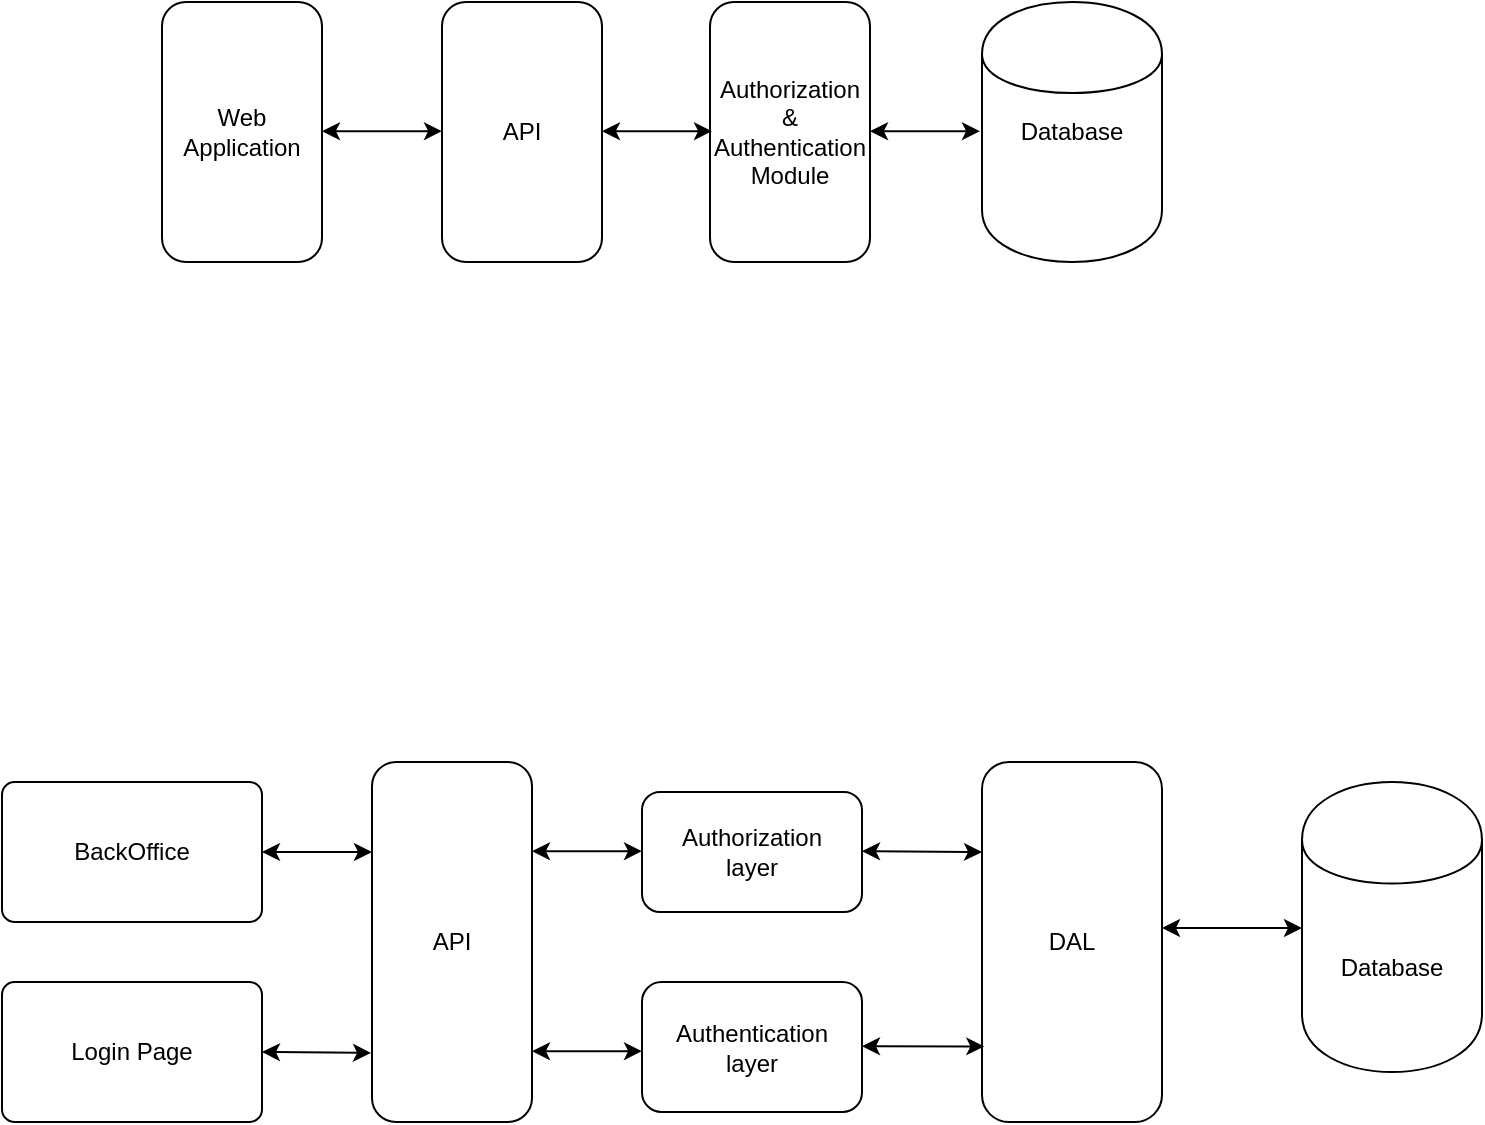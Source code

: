 <mxfile version="13.1.4" type="device"><diagram id="CZ8Apa7bAQG3Fy-uKbkU" name="Page-1"><mxGraphModel dx="1188" dy="702" grid="1" gridSize="10" guides="1" tooltips="1" connect="1" arrows="1" fold="1" page="1" pageScale="1" pageWidth="827" pageHeight="1169" math="0" shadow="0"><root><mxCell id="0"/><mxCell id="1" parent="0"/><mxCell id="lla8V1XanBTgtvIgEbnn-6" value="API" style="rounded=1;whiteSpace=wrap;html=1;" parent="1" vertex="1"><mxGeometry x="205" y="520" width="80" height="180" as="geometry"/></mxCell><mxCell id="lla8V1XanBTgtvIgEbnn-9" value="Authorization&lt;br&gt;layer" style="rounded=1;whiteSpace=wrap;html=1;" parent="1" vertex="1"><mxGeometry x="340" y="535" width="110" height="60" as="geometry"/></mxCell><mxCell id="lla8V1XanBTgtvIgEbnn-10" value="Authentication&lt;br&gt;layer" style="rounded=1;whiteSpace=wrap;html=1;" parent="1" vertex="1"><mxGeometry x="340" y="630" width="110" height="65" as="geometry"/></mxCell><mxCell id="lla8V1XanBTgtvIgEbnn-12" value="DAL" style="rounded=1;whiteSpace=wrap;html=1;" parent="1" vertex="1"><mxGeometry x="510" y="520" width="90" height="180" as="geometry"/></mxCell><mxCell id="lla8V1XanBTgtvIgEbnn-13" value="Database" style="shape=cylinder;whiteSpace=wrap;html=1;boundedLbl=1;backgroundOutline=1;" parent="1" vertex="1"><mxGeometry x="670" y="530" width="90" height="145" as="geometry"/></mxCell><mxCell id="lla8V1XanBTgtvIgEbnn-21" value="BackOffice" style="rounded=1;whiteSpace=wrap;html=1;arcSize=9;" parent="1" vertex="1"><mxGeometry x="20" y="530" width="130" height="70" as="geometry"/></mxCell><mxCell id="MXZU6f-J3Y-h2exgAPkB-5" value="Login Page" style="rounded=1;whiteSpace=wrap;html=1;arcSize=9;" parent="1" vertex="1"><mxGeometry x="20" y="630" width="130" height="70" as="geometry"/></mxCell><mxCell id="MXZU6f-J3Y-h2exgAPkB-6" value="" style="endArrow=classic;startArrow=classic;html=1;" parent="1" edge="1"><mxGeometry width="50" height="50" relative="1" as="geometry"><mxPoint x="600" y="603" as="sourcePoint"/><mxPoint x="670" y="603" as="targetPoint"/></mxGeometry></mxCell><mxCell id="MXZU6f-J3Y-h2exgAPkB-7" value="" style="endArrow=classic;startArrow=classic;html=1;exitX=1;exitY=0.5;exitDx=0;exitDy=0;entryX=0;entryY=0.25;entryDx=0;entryDy=0;" parent="1" source="lla8V1XanBTgtvIgEbnn-21" target="lla8V1XanBTgtvIgEbnn-6" edge="1"><mxGeometry width="50" height="50" relative="1" as="geometry"><mxPoint x="390" y="630" as="sourcePoint"/><mxPoint x="440" y="580" as="targetPoint"/></mxGeometry></mxCell><mxCell id="MXZU6f-J3Y-h2exgAPkB-8" value="" style="endArrow=classic;startArrow=classic;html=1;exitX=1;exitY=0.5;exitDx=0;exitDy=0;entryX=-0.006;entryY=0.808;entryDx=0;entryDy=0;entryPerimeter=0;" parent="1" source="MXZU6f-J3Y-h2exgAPkB-5" target="lla8V1XanBTgtvIgEbnn-6" edge="1"><mxGeometry width="50" height="50" relative="1" as="geometry"><mxPoint x="390" y="630" as="sourcePoint"/><mxPoint x="200" y="665" as="targetPoint"/></mxGeometry></mxCell><mxCell id="qN2SPTWRVL5OOBF91dIm-5" value="" style="endArrow=classic;startArrow=classic;html=1;exitX=1;exitY=0.5;exitDx=0;exitDy=0;entryX=0;entryY=0.25;entryDx=0;entryDy=0;" edge="1" parent="1"><mxGeometry width="50" height="50" relative="1" as="geometry"><mxPoint x="285" y="564.58" as="sourcePoint"/><mxPoint x="340" y="564.58" as="targetPoint"/></mxGeometry></mxCell><mxCell id="qN2SPTWRVL5OOBF91dIm-6" value="" style="endArrow=classic;startArrow=classic;html=1;exitX=1;exitY=0.5;exitDx=0;exitDy=0;entryX=0;entryY=0.25;entryDx=0;entryDy=0;" edge="1" parent="1"><mxGeometry width="50" height="50" relative="1" as="geometry"><mxPoint x="285" y="664.58" as="sourcePoint"/><mxPoint x="340" y="664.58" as="targetPoint"/></mxGeometry></mxCell><mxCell id="qN2SPTWRVL5OOBF91dIm-9" value="Authorization&lt;br&gt;&amp;amp;&lt;br&gt;Authentication&lt;br&gt;Module" style="rounded=1;whiteSpace=wrap;html=1;" vertex="1" parent="1"><mxGeometry x="374" y="140" width="80" height="130" as="geometry"/></mxCell><mxCell id="qN2SPTWRVL5OOBF91dIm-10" value="API" style="rounded=1;whiteSpace=wrap;html=1;" vertex="1" parent="1"><mxGeometry x="240" y="140" width="80" height="130" as="geometry"/></mxCell><mxCell id="qN2SPTWRVL5OOBF91dIm-11" value="" style="shape=cylinder;whiteSpace=wrap;html=1;boundedLbl=1;backgroundOutline=1;" vertex="1" parent="1"><mxGeometry x="510" y="140" width="90" height="130" as="geometry"/></mxCell><mxCell id="qN2SPTWRVL5OOBF91dIm-13" value="" style="endArrow=classic;startArrow=classic;html=1;exitX=1;exitY=0.5;exitDx=0;exitDy=0;entryX=0;entryY=0.25;entryDx=0;entryDy=0;" edge="1" parent="1" target="lla8V1XanBTgtvIgEbnn-12"><mxGeometry width="50" height="50" relative="1" as="geometry"><mxPoint x="450" y="564.58" as="sourcePoint"/><mxPoint x="505" y="564.58" as="targetPoint"/></mxGeometry></mxCell><mxCell id="qN2SPTWRVL5OOBF91dIm-14" value="" style="endArrow=classic;startArrow=classic;html=1;exitX=1;exitY=0.5;exitDx=0;exitDy=0;entryX=0.013;entryY=0.79;entryDx=0;entryDy=0;entryPerimeter=0;" edge="1" parent="1" target="lla8V1XanBTgtvIgEbnn-12"><mxGeometry width="50" height="50" relative="1" as="geometry"><mxPoint x="450" y="662.08" as="sourcePoint"/><mxPoint x="505" y="662.08" as="targetPoint"/></mxGeometry></mxCell><mxCell id="qN2SPTWRVL5OOBF91dIm-18" value="Web Application" style="rounded=1;whiteSpace=wrap;html=1;" vertex="1" parent="1"><mxGeometry x="100" y="140" width="80" height="130" as="geometry"/></mxCell><mxCell id="qN2SPTWRVL5OOBF91dIm-19" value="" style="endArrow=classic;startArrow=classic;html=1;exitX=1;exitY=0.5;exitDx=0;exitDy=0;" edge="1" parent="1"><mxGeometry width="50" height="50" relative="1" as="geometry"><mxPoint x="180" y="204.58" as="sourcePoint"/><mxPoint x="240" y="204.58" as="targetPoint"/></mxGeometry></mxCell><mxCell id="qN2SPTWRVL5OOBF91dIm-20" value="" style="endArrow=classic;startArrow=classic;html=1;exitX=1;exitY=0.5;exitDx=0;exitDy=0;entryX=0;entryY=0.25;entryDx=0;entryDy=0;" edge="1" parent="1"><mxGeometry width="50" height="50" relative="1" as="geometry"><mxPoint x="320" y="204.58" as="sourcePoint"/><mxPoint x="375" y="204.58" as="targetPoint"/></mxGeometry></mxCell><mxCell id="qN2SPTWRVL5OOBF91dIm-21" value="" style="endArrow=classic;startArrow=classic;html=1;exitX=1;exitY=0.5;exitDx=0;exitDy=0;entryX=0;entryY=0.25;entryDx=0;entryDy=0;" edge="1" parent="1"><mxGeometry width="50" height="50" relative="1" as="geometry"><mxPoint x="454" y="204.58" as="sourcePoint"/><mxPoint x="509" y="204.58" as="targetPoint"/></mxGeometry></mxCell><mxCell id="qN2SPTWRVL5OOBF91dIm-22" value="Database" style="rounded=0;whiteSpace=wrap;html=1;fillColor=none;strokeColor=none;" vertex="1" parent="1"><mxGeometry x="530" y="195" width="50" height="20" as="geometry"/></mxCell></root></mxGraphModel></diagram></mxfile>